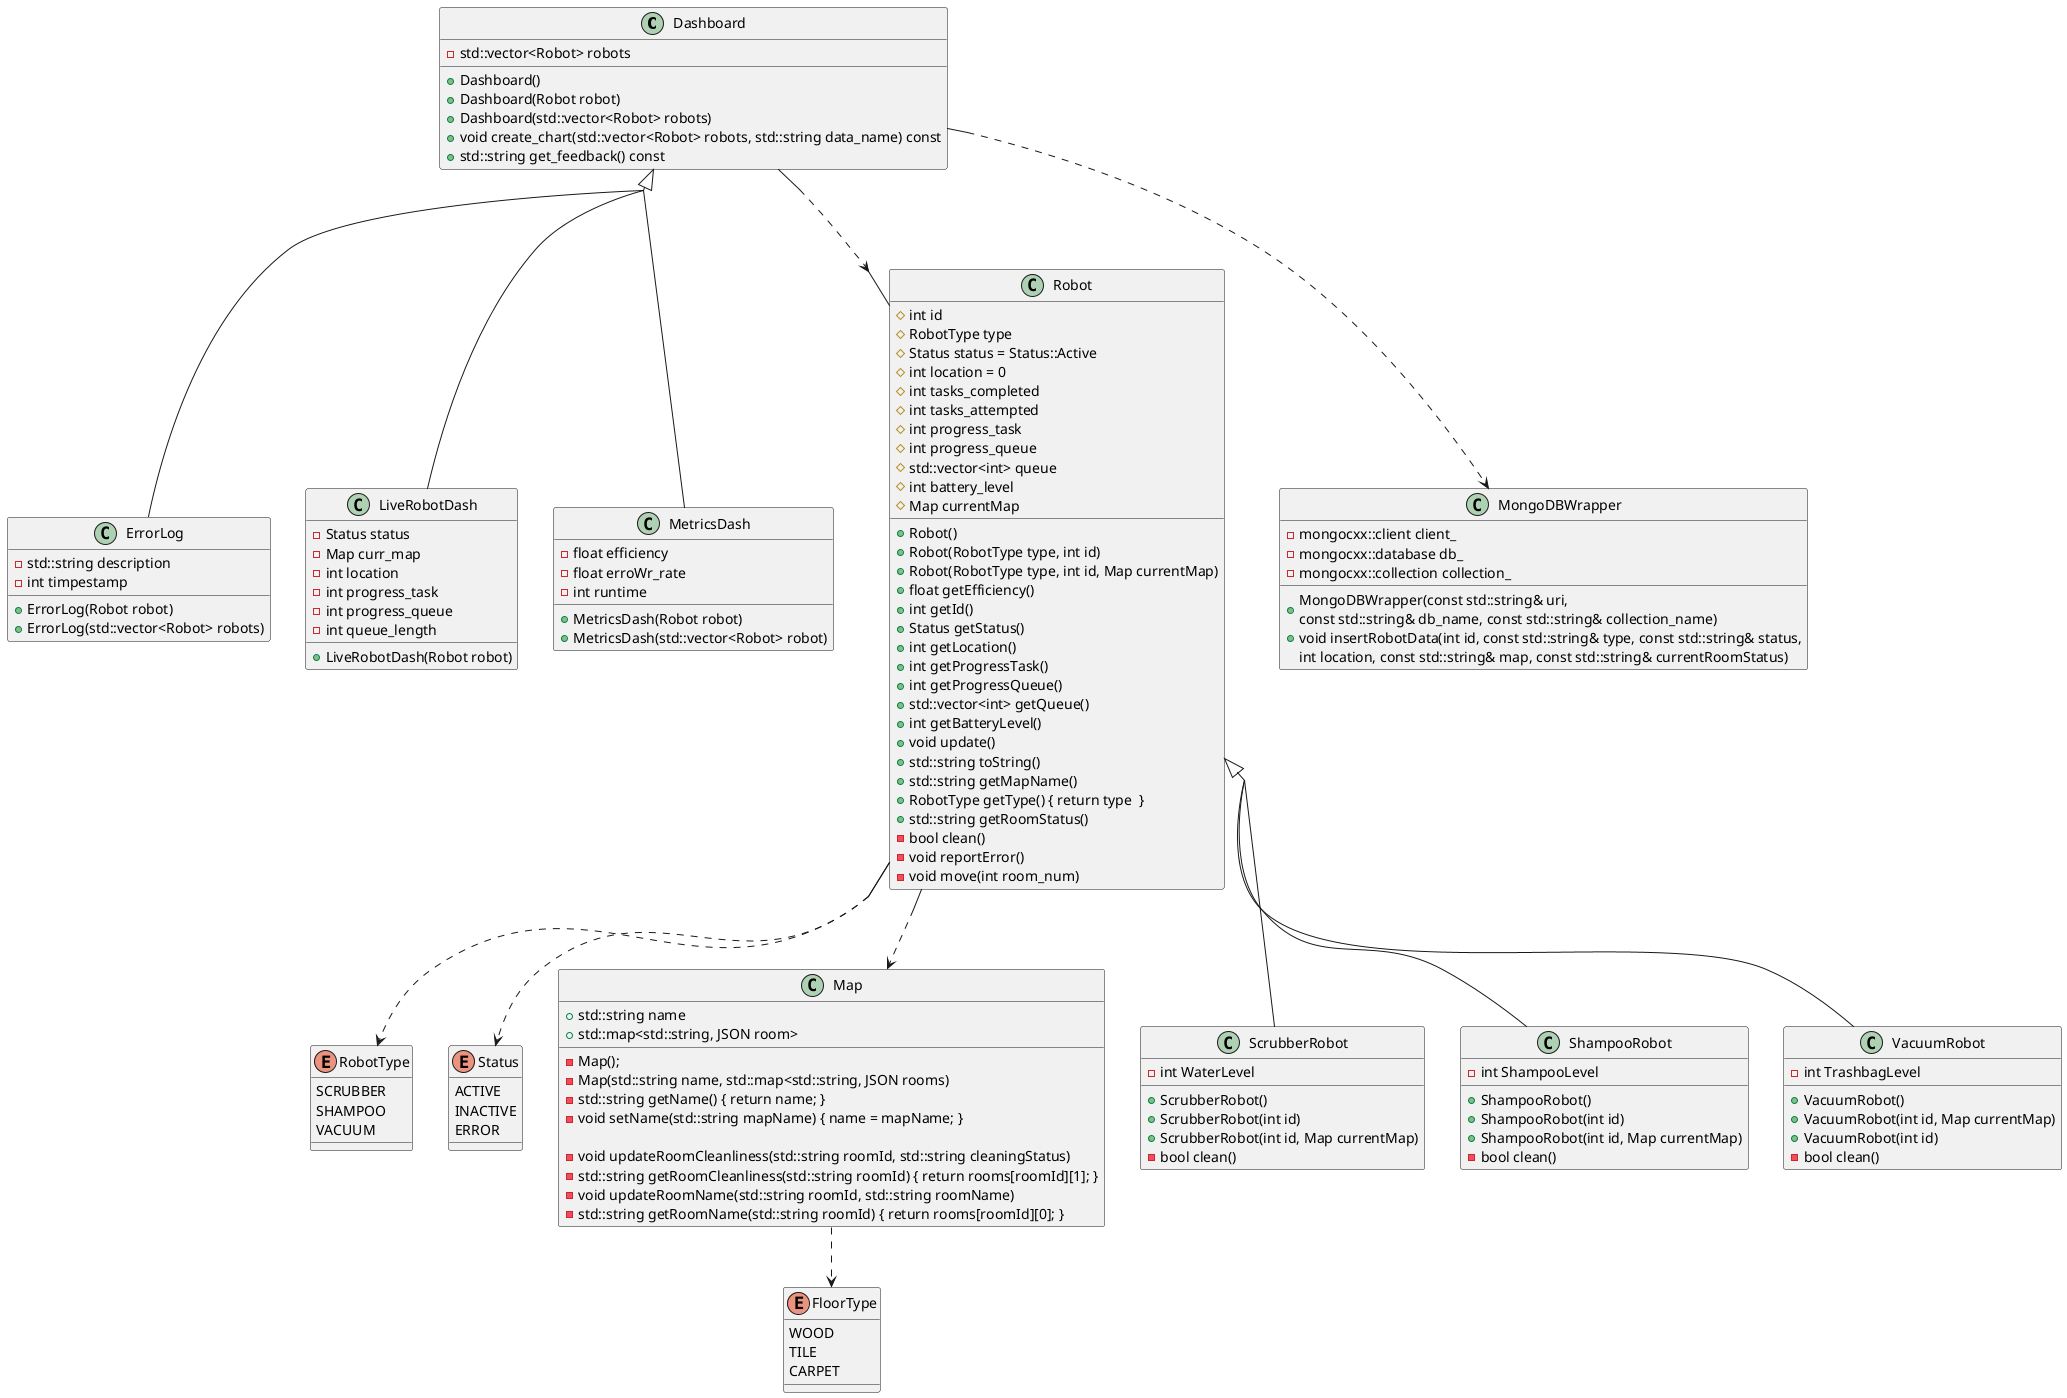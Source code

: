 @startuml class_diagram
skinparam groupInheritance 3



class Dashboard{
    +Dashboard()                  
    +Dashboard(Robot robot)
    +Dashboard(std::vector<Robot> robots) 
    +void create_chart(std::vector<Robot> robots, std::string data_name) const
    +std::string get_feedback() const
    -std::vector<Robot> robots
}

class ErrorLog {
    +ErrorLog(Robot robot) 
    +ErrorLog(std::vector<Robot> robots) 
    -std::string description 
    -int timpestamp 
}

class LiveRobotDash{
    +LiveRobotDash(Robot robot)
    -Status status 
    -Map curr_map 
    -int location 
    -int progress_task 
    -int progress_queue 
    -int queue_length 
}

class MetricsDash{
    +MetricsDash(Robot robot) 
    +MetricsDash(std::vector<Robot> robot) 
    -float efficiency 
    -float erroWr_rate 
    -int runtime 
}

enum FloorType{
    WOOD
    TILE
    CARPET
}

enum RobotType{
    SCRUBBER
    SHAMPOO
    VACUUM
}

enum Status{
    ACTIVE
    INACTIVE
    ERROR
}

class Map{
    +std::string name   
    +std::map<std::string, JSON room>

    - Map();
    -Map(std::string name, std::map<std::string, JSON rooms)
    -std::string getName() { return name; }
    -void setName(std::string mapName) { name = mapName; }

    -void updateRoomCleanliness(std::string roomId, std::string cleaningStatus)
    -std::string getRoomCleanliness(std::string roomId) { return rooms[roomId][1]; }
    -void updateRoomName(std::string roomId, std::string roomName)
    -std::string getRoomName(std::string roomId) { return rooms[roomId][0]; }
}

class Robot{
    +Robot() 
        +Robot(RobotType type, int id) 
        +Robot(RobotType type, int id, Map currentMap) 
        +float getEfficiency() 
        +int getId() 
        +Status getStatus() 
        +int getLocation() 
        +int getProgressTask() 
        +int getProgressQueue() 
        +std::vector<int> getQueue() 
        +int getBatteryLevel() 
        +void update()  
        +std::string toString() 
        +std::string getMapName() 
        +RobotType getType() { return type  }
        +std::string getRoomStatus() 
        -bool clean()     
        -void reportError()     
        -void move(int room_num) 

        #int id
        #RobotType type
        #Status status = Status::Active
        #int location = 0
        #int tasks_completed
        #int tasks_attempted
        #int progress_task
        #int progress_queue
        #std::vector<int> queue
        #int battery_level
        #Map currentMap
}

Robot ..> RobotType
Robot ..> Status

class ScrubberRobot{
    +ScrubberRobot() 
    +ScrubberRobot(int id) 
    +ScrubberRobot(int id, Map currentMap) 
    -int WaterLevel 
    -bool clean() 
}


class ShampooRobot{
    +ShampooRobot()  
    +ShampooRobot(int id)  
    +ShampooRobot(int id, Map currentMap)  
    -int ShampooLevel  
    -bool clean()  
}

class VacuumRobot{
    +VacuumRobot()  
    +VacuumRobot(int id, Map currentMap)  
    +VacuumRobot(int id)  
    -int TrashbagLevel  
    -bool clean()   
}

Robot <|-- ScrubberRobot
Robot <|-- ShampooRobot
Robot <|-- VacuumRobot


Dashboard <|-- ErrorLog
Dashboard <|-- LiveRobotDash
Dashboard <|-- MetricsDash

Dashboard ..> MongoDBWrapper
Dashboard ..> Robot
Robot ..> Map
Map ..> FloorType
class MongoDBWrapper{
    +MongoDBWrapper(const std::string& uri, \nconst std::string& db_name, const std::string& collection_name)   
    +void insertRobotData(int id, const std::string& type, const std::string& status, 
                         int location, const std::string& map, const std::string& currentRoomStatus)   

    -mongocxx::client client_   
    -mongocxx::database db_   
    -mongocxx::collection collection_   
}